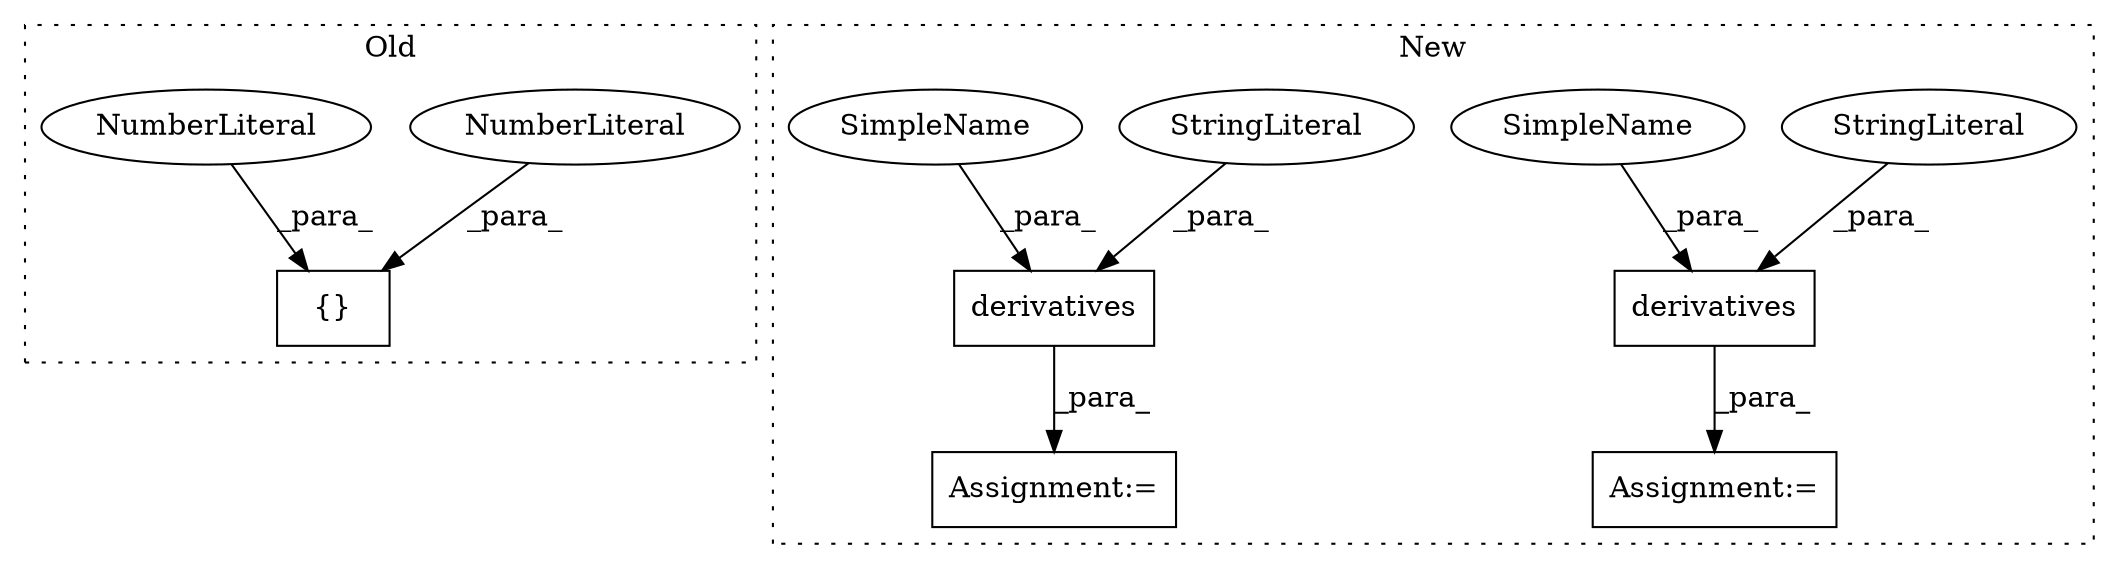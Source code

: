 digraph G {
subgraph cluster0 {
1 [label="{}" a="4" s="15330,15336" l="1,1" shape="box"];
3 [label="NumberLiteral" a="34" s="15333" l="1" shape="ellipse"];
4 [label="NumberLiteral" a="34" s="15335" l="1" shape="ellipse"];
label = "Old";
style="dotted";
}
subgraph cluster1 {
2 [label="derivatives" a="32" s="15799,15838" l="12,1" shape="box"];
5 [label="Assignment:=" a="7" s="15792" l="2" shape="box"];
6 [label="StringLiteral" a="45" s="15826" l="12" shape="ellipse"];
7 [label="derivatives" a="32" s="16026,16072" l="12,1" shape="box"];
8 [label="Assignment:=" a="7" s="16019" l="2" shape="box"];
9 [label="StringLiteral" a="45" s="16061" l="11" shape="ellipse"];
10 [label="SimpleName" a="42" s="16038" l="6" shape="ellipse"];
11 [label="SimpleName" a="42" s="15811" l="6" shape="ellipse"];
label = "New";
style="dotted";
}
2 -> 5 [label="_para_"];
3 -> 1 [label="_para_"];
4 -> 1 [label="_para_"];
6 -> 2 [label="_para_"];
7 -> 8 [label="_para_"];
9 -> 7 [label="_para_"];
10 -> 7 [label="_para_"];
11 -> 2 [label="_para_"];
}